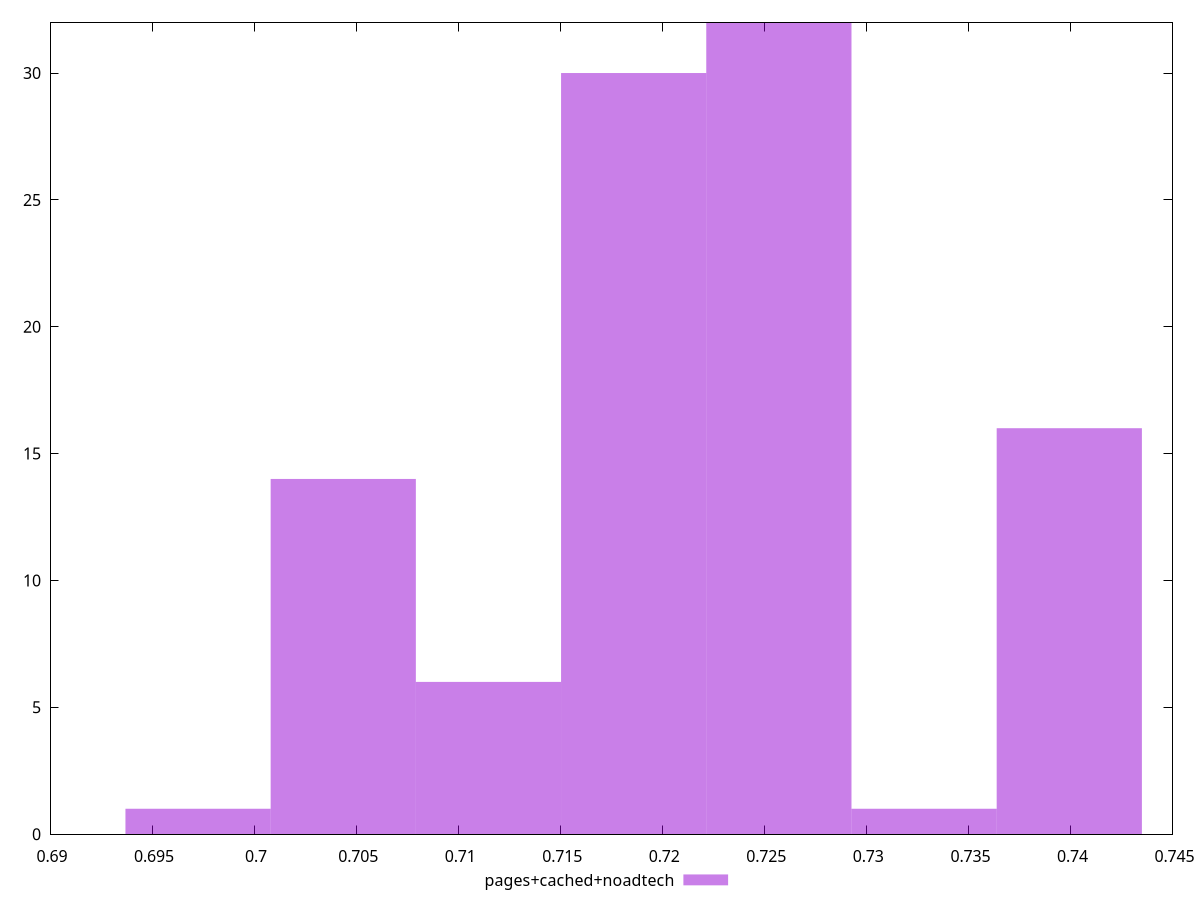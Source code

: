 $_pagesCachedNoadtech <<EOF
0.7185985331543243 30
0.7399430440400964 16
0.7257133701162484 32
0.7114836961924004 6
0.7043688592304763 14
0.7328282070781723 1
0.6972540222685524 1
EOF
set key outside below
set terminal pngcairo
set output "report_00006_2020-11-02T20-21-41.718Z/performance_score/pages+cached+noadtech//hist.png"
set yrange [0:32]
set boxwidth 0.007114836961924003
set style fill transparent solid 0.5 noborder
plot $_pagesCachedNoadtech title "pages+cached+noadtech" with boxes ,